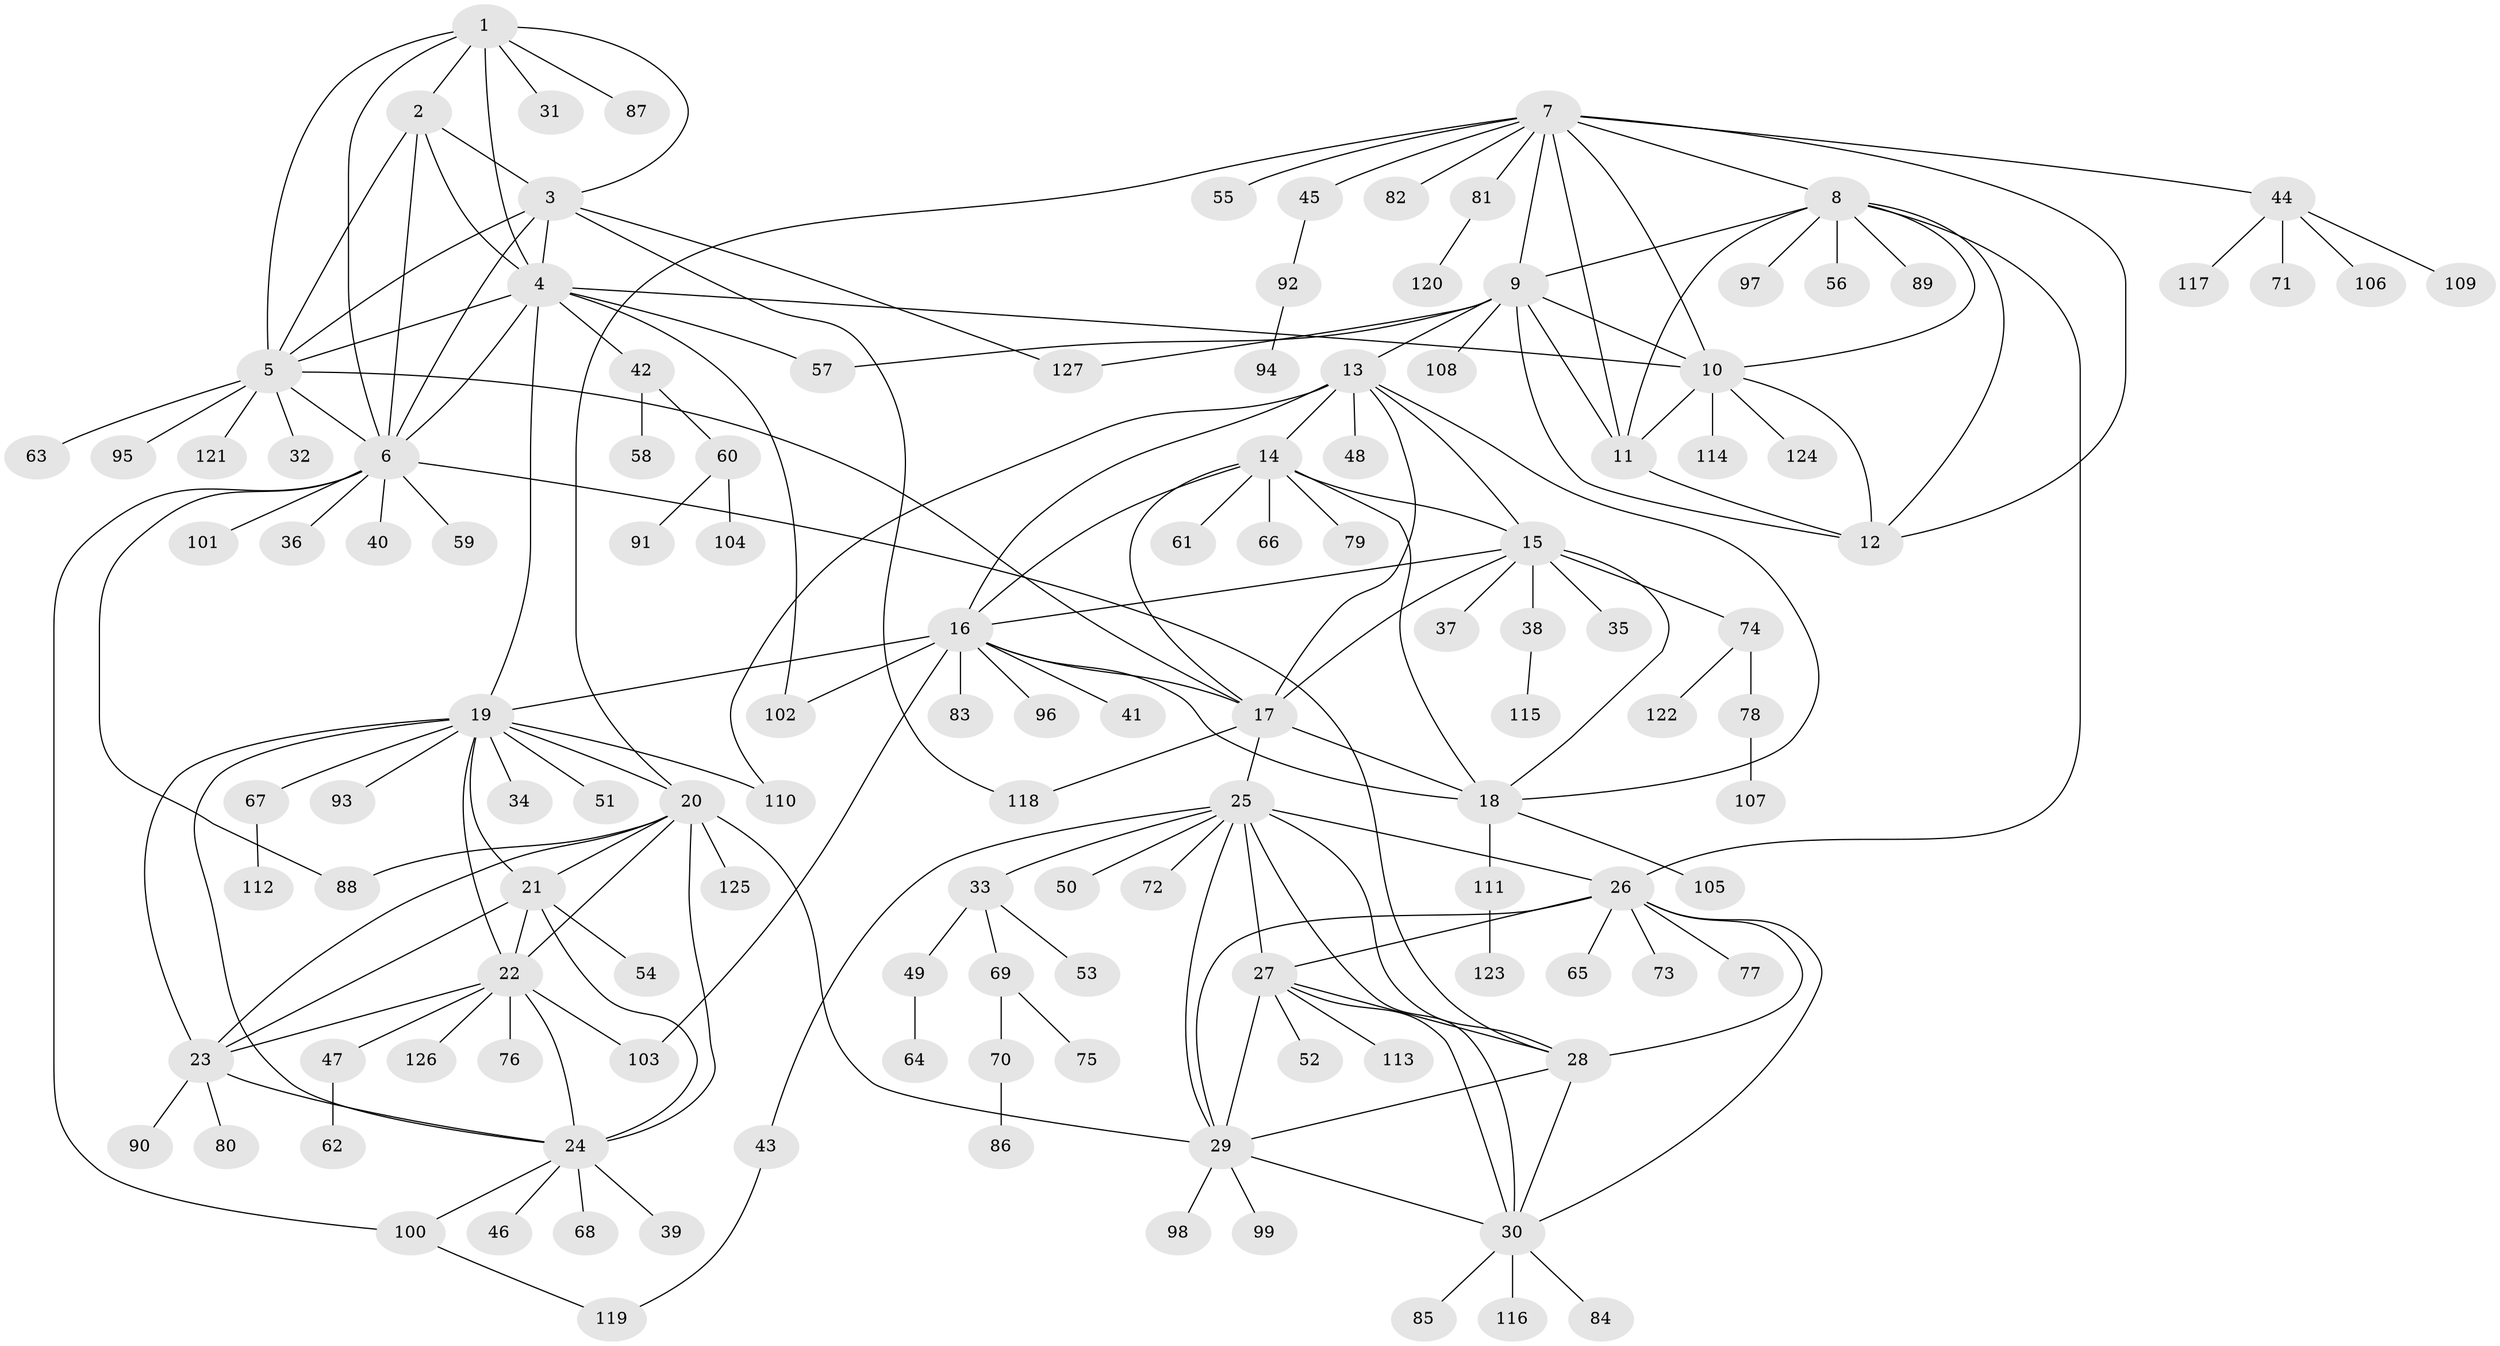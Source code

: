 // coarse degree distribution, {5: 0.03, 4: 0.04, 6: 0.04, 14: 0.02, 10: 0.01, 15: 0.01, 8: 0.02, 7: 0.02, 9: 0.03, 13: 0.01, 12: 0.01, 1: 0.62, 2: 0.12, 3: 0.02}
// Generated by graph-tools (version 1.1) at 2025/24/03/03/25 07:24:18]
// undirected, 127 vertices, 191 edges
graph export_dot {
graph [start="1"]
  node [color=gray90,style=filled];
  1;
  2;
  3;
  4;
  5;
  6;
  7;
  8;
  9;
  10;
  11;
  12;
  13;
  14;
  15;
  16;
  17;
  18;
  19;
  20;
  21;
  22;
  23;
  24;
  25;
  26;
  27;
  28;
  29;
  30;
  31;
  32;
  33;
  34;
  35;
  36;
  37;
  38;
  39;
  40;
  41;
  42;
  43;
  44;
  45;
  46;
  47;
  48;
  49;
  50;
  51;
  52;
  53;
  54;
  55;
  56;
  57;
  58;
  59;
  60;
  61;
  62;
  63;
  64;
  65;
  66;
  67;
  68;
  69;
  70;
  71;
  72;
  73;
  74;
  75;
  76;
  77;
  78;
  79;
  80;
  81;
  82;
  83;
  84;
  85;
  86;
  87;
  88;
  89;
  90;
  91;
  92;
  93;
  94;
  95;
  96;
  97;
  98;
  99;
  100;
  101;
  102;
  103;
  104;
  105;
  106;
  107;
  108;
  109;
  110;
  111;
  112;
  113;
  114;
  115;
  116;
  117;
  118;
  119;
  120;
  121;
  122;
  123;
  124;
  125;
  126;
  127;
  1 -- 2;
  1 -- 3;
  1 -- 4;
  1 -- 5;
  1 -- 6;
  1 -- 31;
  1 -- 87;
  2 -- 3;
  2 -- 4;
  2 -- 5;
  2 -- 6;
  3 -- 4;
  3 -- 5;
  3 -- 6;
  3 -- 118;
  3 -- 127;
  4 -- 5;
  4 -- 6;
  4 -- 10;
  4 -- 19;
  4 -- 42;
  4 -- 57;
  4 -- 102;
  5 -- 6;
  5 -- 17;
  5 -- 32;
  5 -- 63;
  5 -- 95;
  5 -- 121;
  6 -- 28;
  6 -- 36;
  6 -- 40;
  6 -- 59;
  6 -- 88;
  6 -- 100;
  6 -- 101;
  7 -- 8;
  7 -- 9;
  7 -- 10;
  7 -- 11;
  7 -- 12;
  7 -- 20;
  7 -- 44;
  7 -- 45;
  7 -- 55;
  7 -- 81;
  7 -- 82;
  8 -- 9;
  8 -- 10;
  8 -- 11;
  8 -- 12;
  8 -- 26;
  8 -- 56;
  8 -- 89;
  8 -- 97;
  9 -- 10;
  9 -- 11;
  9 -- 12;
  9 -- 13;
  9 -- 57;
  9 -- 108;
  9 -- 127;
  10 -- 11;
  10 -- 12;
  10 -- 114;
  10 -- 124;
  11 -- 12;
  13 -- 14;
  13 -- 15;
  13 -- 16;
  13 -- 17;
  13 -- 18;
  13 -- 48;
  13 -- 110;
  14 -- 15;
  14 -- 16;
  14 -- 17;
  14 -- 18;
  14 -- 61;
  14 -- 66;
  14 -- 79;
  15 -- 16;
  15 -- 17;
  15 -- 18;
  15 -- 35;
  15 -- 37;
  15 -- 38;
  15 -- 74;
  16 -- 17;
  16 -- 18;
  16 -- 19;
  16 -- 41;
  16 -- 83;
  16 -- 96;
  16 -- 102;
  16 -- 103;
  17 -- 18;
  17 -- 25;
  17 -- 118;
  18 -- 105;
  18 -- 111;
  19 -- 20;
  19 -- 21;
  19 -- 22;
  19 -- 23;
  19 -- 24;
  19 -- 34;
  19 -- 51;
  19 -- 67;
  19 -- 93;
  19 -- 110;
  20 -- 21;
  20 -- 22;
  20 -- 23;
  20 -- 24;
  20 -- 29;
  20 -- 88;
  20 -- 125;
  21 -- 22;
  21 -- 23;
  21 -- 24;
  21 -- 54;
  22 -- 23;
  22 -- 24;
  22 -- 47;
  22 -- 76;
  22 -- 103;
  22 -- 126;
  23 -- 24;
  23 -- 80;
  23 -- 90;
  24 -- 39;
  24 -- 46;
  24 -- 68;
  24 -- 100;
  25 -- 26;
  25 -- 27;
  25 -- 28;
  25 -- 29;
  25 -- 30;
  25 -- 33;
  25 -- 43;
  25 -- 50;
  25 -- 72;
  26 -- 27;
  26 -- 28;
  26 -- 29;
  26 -- 30;
  26 -- 65;
  26 -- 73;
  26 -- 77;
  27 -- 28;
  27 -- 29;
  27 -- 30;
  27 -- 52;
  27 -- 113;
  28 -- 29;
  28 -- 30;
  29 -- 30;
  29 -- 98;
  29 -- 99;
  30 -- 84;
  30 -- 85;
  30 -- 116;
  33 -- 49;
  33 -- 53;
  33 -- 69;
  38 -- 115;
  42 -- 58;
  42 -- 60;
  43 -- 119;
  44 -- 71;
  44 -- 106;
  44 -- 109;
  44 -- 117;
  45 -- 92;
  47 -- 62;
  49 -- 64;
  60 -- 91;
  60 -- 104;
  67 -- 112;
  69 -- 70;
  69 -- 75;
  70 -- 86;
  74 -- 78;
  74 -- 122;
  78 -- 107;
  81 -- 120;
  92 -- 94;
  100 -- 119;
  111 -- 123;
}
